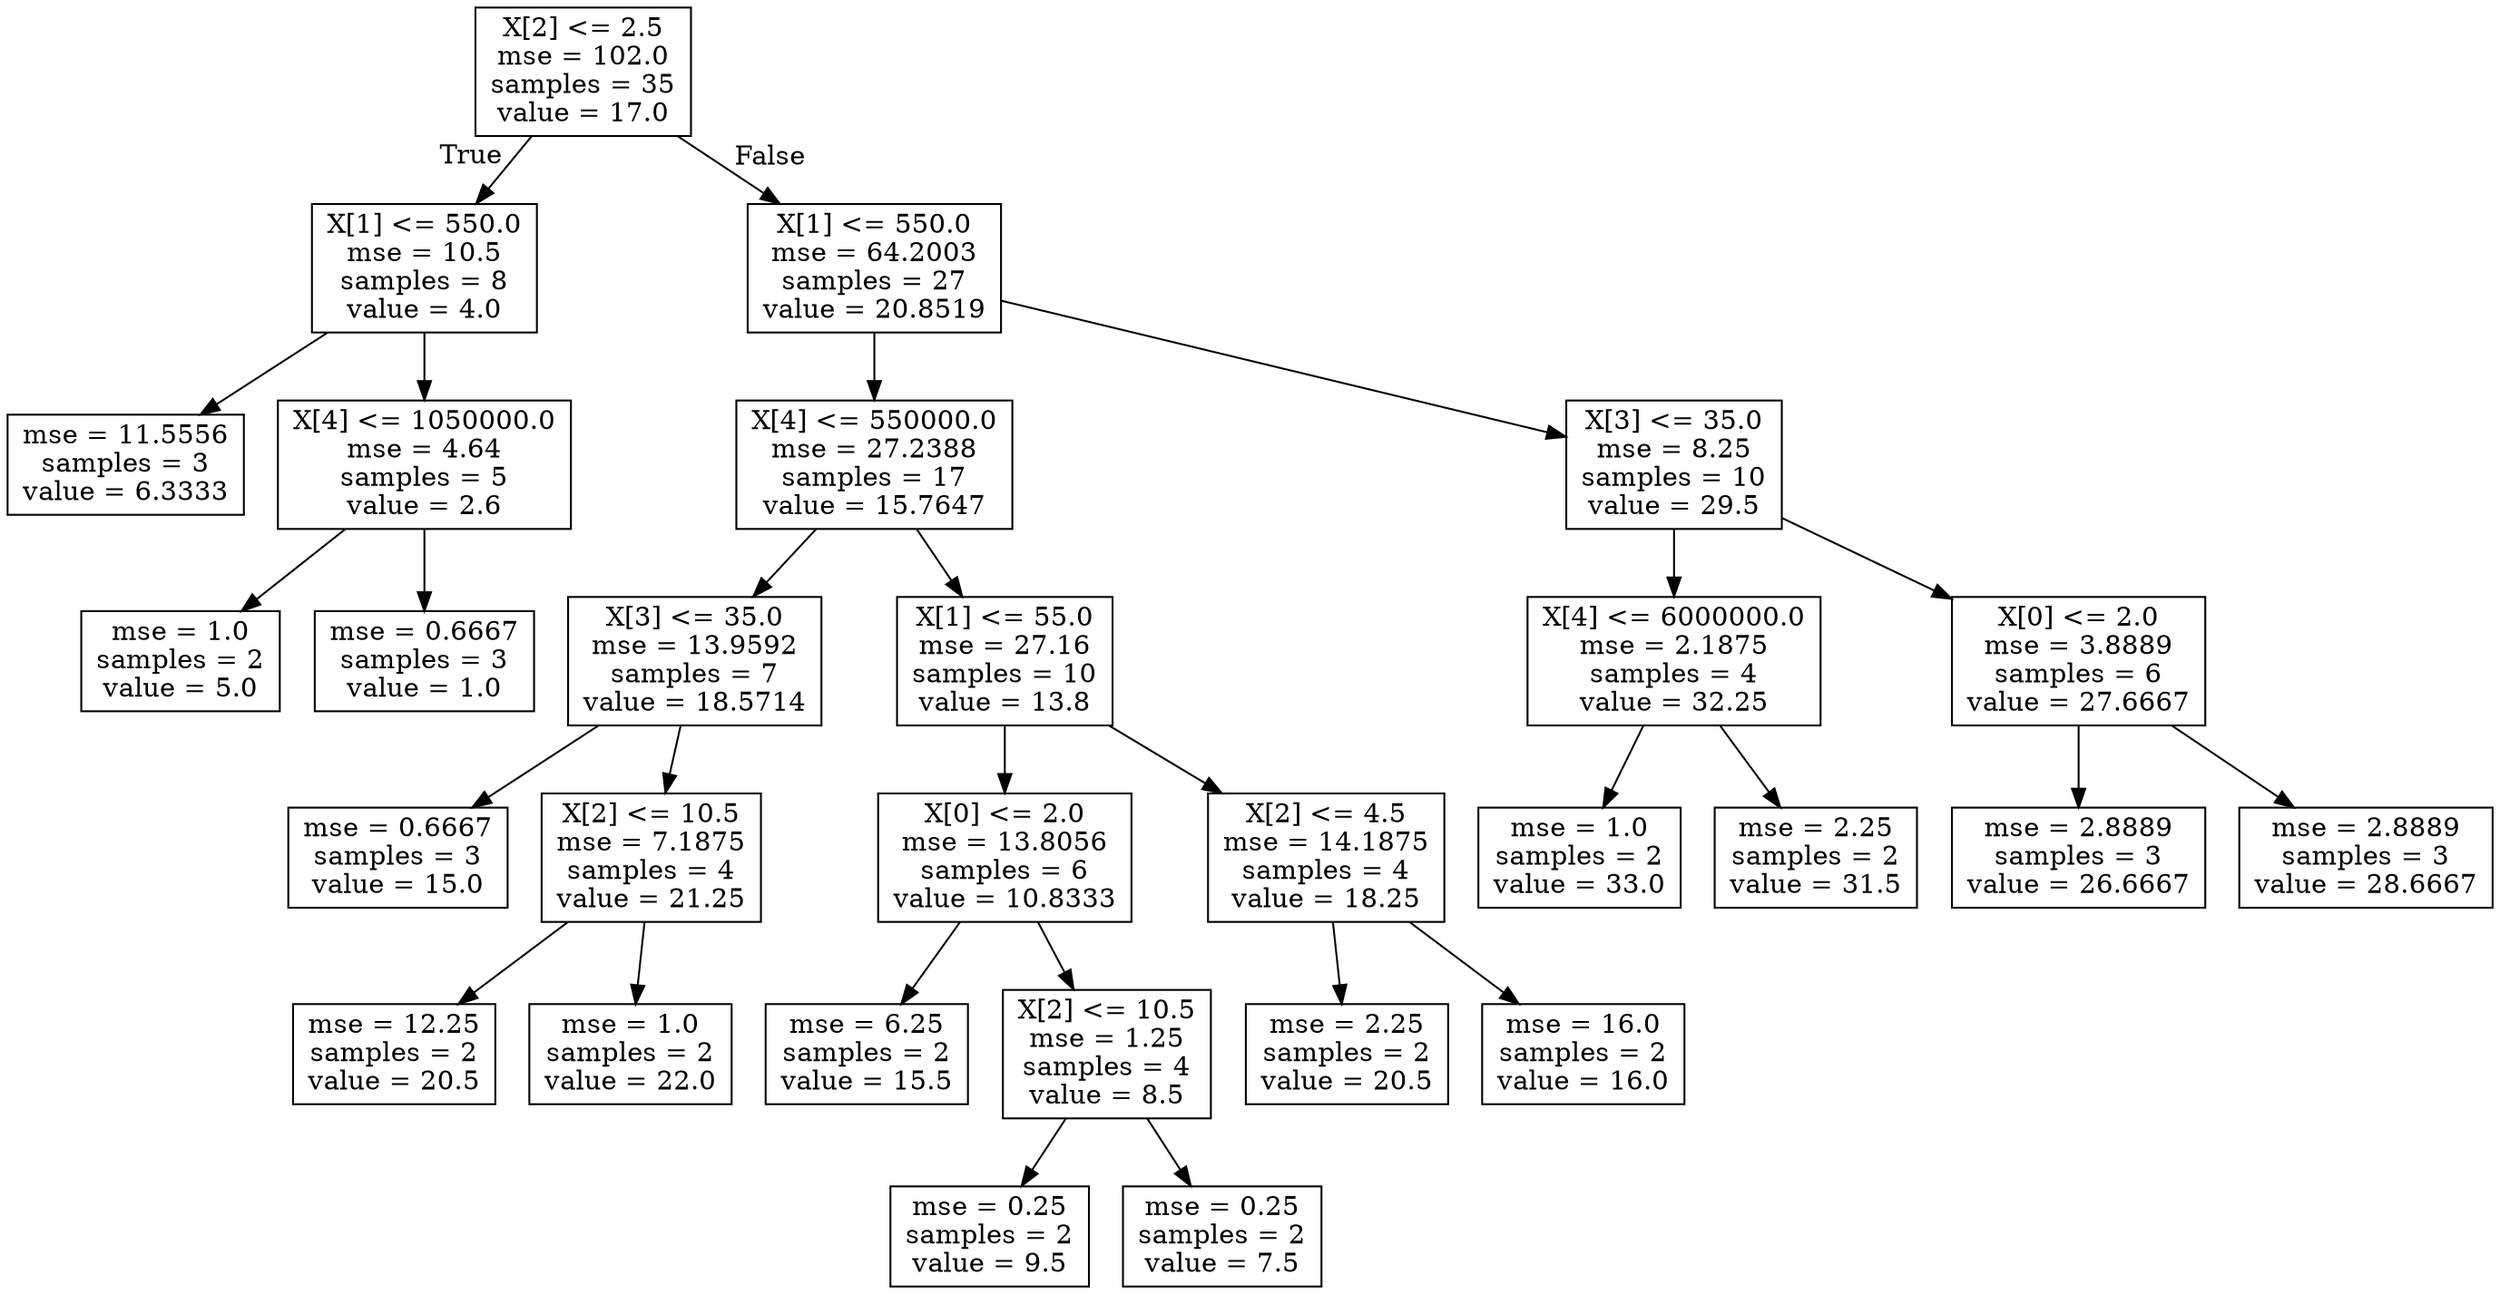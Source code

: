 digraph Tree {
node [shape=box] ;
0 [label="X[2] <= 2.5\nmse = 102.0\nsamples = 35\nvalue = 17.0"] ;
1 [label="X[1] <= 550.0\nmse = 10.5\nsamples = 8\nvalue = 4.0"] ;
0 -> 1 [labeldistance=2.5, labelangle=45, headlabel="True"] ;
2 [label="mse = 11.5556\nsamples = 3\nvalue = 6.3333"] ;
1 -> 2 ;
3 [label="X[4] <= 1050000.0\nmse = 4.64\nsamples = 5\nvalue = 2.6"] ;
1 -> 3 ;
4 [label="mse = 1.0\nsamples = 2\nvalue = 5.0"] ;
3 -> 4 ;
5 [label="mse = 0.6667\nsamples = 3\nvalue = 1.0"] ;
3 -> 5 ;
6 [label="X[1] <= 550.0\nmse = 64.2003\nsamples = 27\nvalue = 20.8519"] ;
0 -> 6 [labeldistance=2.5, labelangle=-45, headlabel="False"] ;
7 [label="X[4] <= 550000.0\nmse = 27.2388\nsamples = 17\nvalue = 15.7647"] ;
6 -> 7 ;
8 [label="X[3] <= 35.0\nmse = 13.9592\nsamples = 7\nvalue = 18.5714"] ;
7 -> 8 ;
9 [label="mse = 0.6667\nsamples = 3\nvalue = 15.0"] ;
8 -> 9 ;
10 [label="X[2] <= 10.5\nmse = 7.1875\nsamples = 4\nvalue = 21.25"] ;
8 -> 10 ;
11 [label="mse = 12.25\nsamples = 2\nvalue = 20.5"] ;
10 -> 11 ;
12 [label="mse = 1.0\nsamples = 2\nvalue = 22.0"] ;
10 -> 12 ;
13 [label="X[1] <= 55.0\nmse = 27.16\nsamples = 10\nvalue = 13.8"] ;
7 -> 13 ;
14 [label="X[0] <= 2.0\nmse = 13.8056\nsamples = 6\nvalue = 10.8333"] ;
13 -> 14 ;
15 [label="mse = 6.25\nsamples = 2\nvalue = 15.5"] ;
14 -> 15 ;
16 [label="X[2] <= 10.5\nmse = 1.25\nsamples = 4\nvalue = 8.5"] ;
14 -> 16 ;
17 [label="mse = 0.25\nsamples = 2\nvalue = 9.5"] ;
16 -> 17 ;
18 [label="mse = 0.25\nsamples = 2\nvalue = 7.5"] ;
16 -> 18 ;
19 [label="X[2] <= 4.5\nmse = 14.1875\nsamples = 4\nvalue = 18.25"] ;
13 -> 19 ;
20 [label="mse = 2.25\nsamples = 2\nvalue = 20.5"] ;
19 -> 20 ;
21 [label="mse = 16.0\nsamples = 2\nvalue = 16.0"] ;
19 -> 21 ;
22 [label="X[3] <= 35.0\nmse = 8.25\nsamples = 10\nvalue = 29.5"] ;
6 -> 22 ;
23 [label="X[4] <= 6000000.0\nmse = 2.1875\nsamples = 4\nvalue = 32.25"] ;
22 -> 23 ;
24 [label="mse = 1.0\nsamples = 2\nvalue = 33.0"] ;
23 -> 24 ;
25 [label="mse = 2.25\nsamples = 2\nvalue = 31.5"] ;
23 -> 25 ;
26 [label="X[0] <= 2.0\nmse = 3.8889\nsamples = 6\nvalue = 27.6667"] ;
22 -> 26 ;
27 [label="mse = 2.8889\nsamples = 3\nvalue = 26.6667"] ;
26 -> 27 ;
28 [label="mse = 2.8889\nsamples = 3\nvalue = 28.6667"] ;
26 -> 28 ;
}